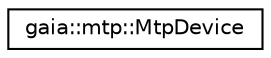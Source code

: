 digraph G
{
  edge [fontname="Helvetica",fontsize="10",labelfontname="Helvetica",labelfontsize="10"];
  node [fontname="Helvetica",fontsize="10",shape=record];
  rankdir=LR;
  Node1 [label="gaia::mtp::MtpDevice",height=0.2,width=0.4,color="black", fillcolor="white", style="filled",URL="$d9/de8/classgaia_1_1mtp_1_1_mtp_device.html",tooltip="This class represents an MTP or PTP device connected on the USB host bus."];
}
